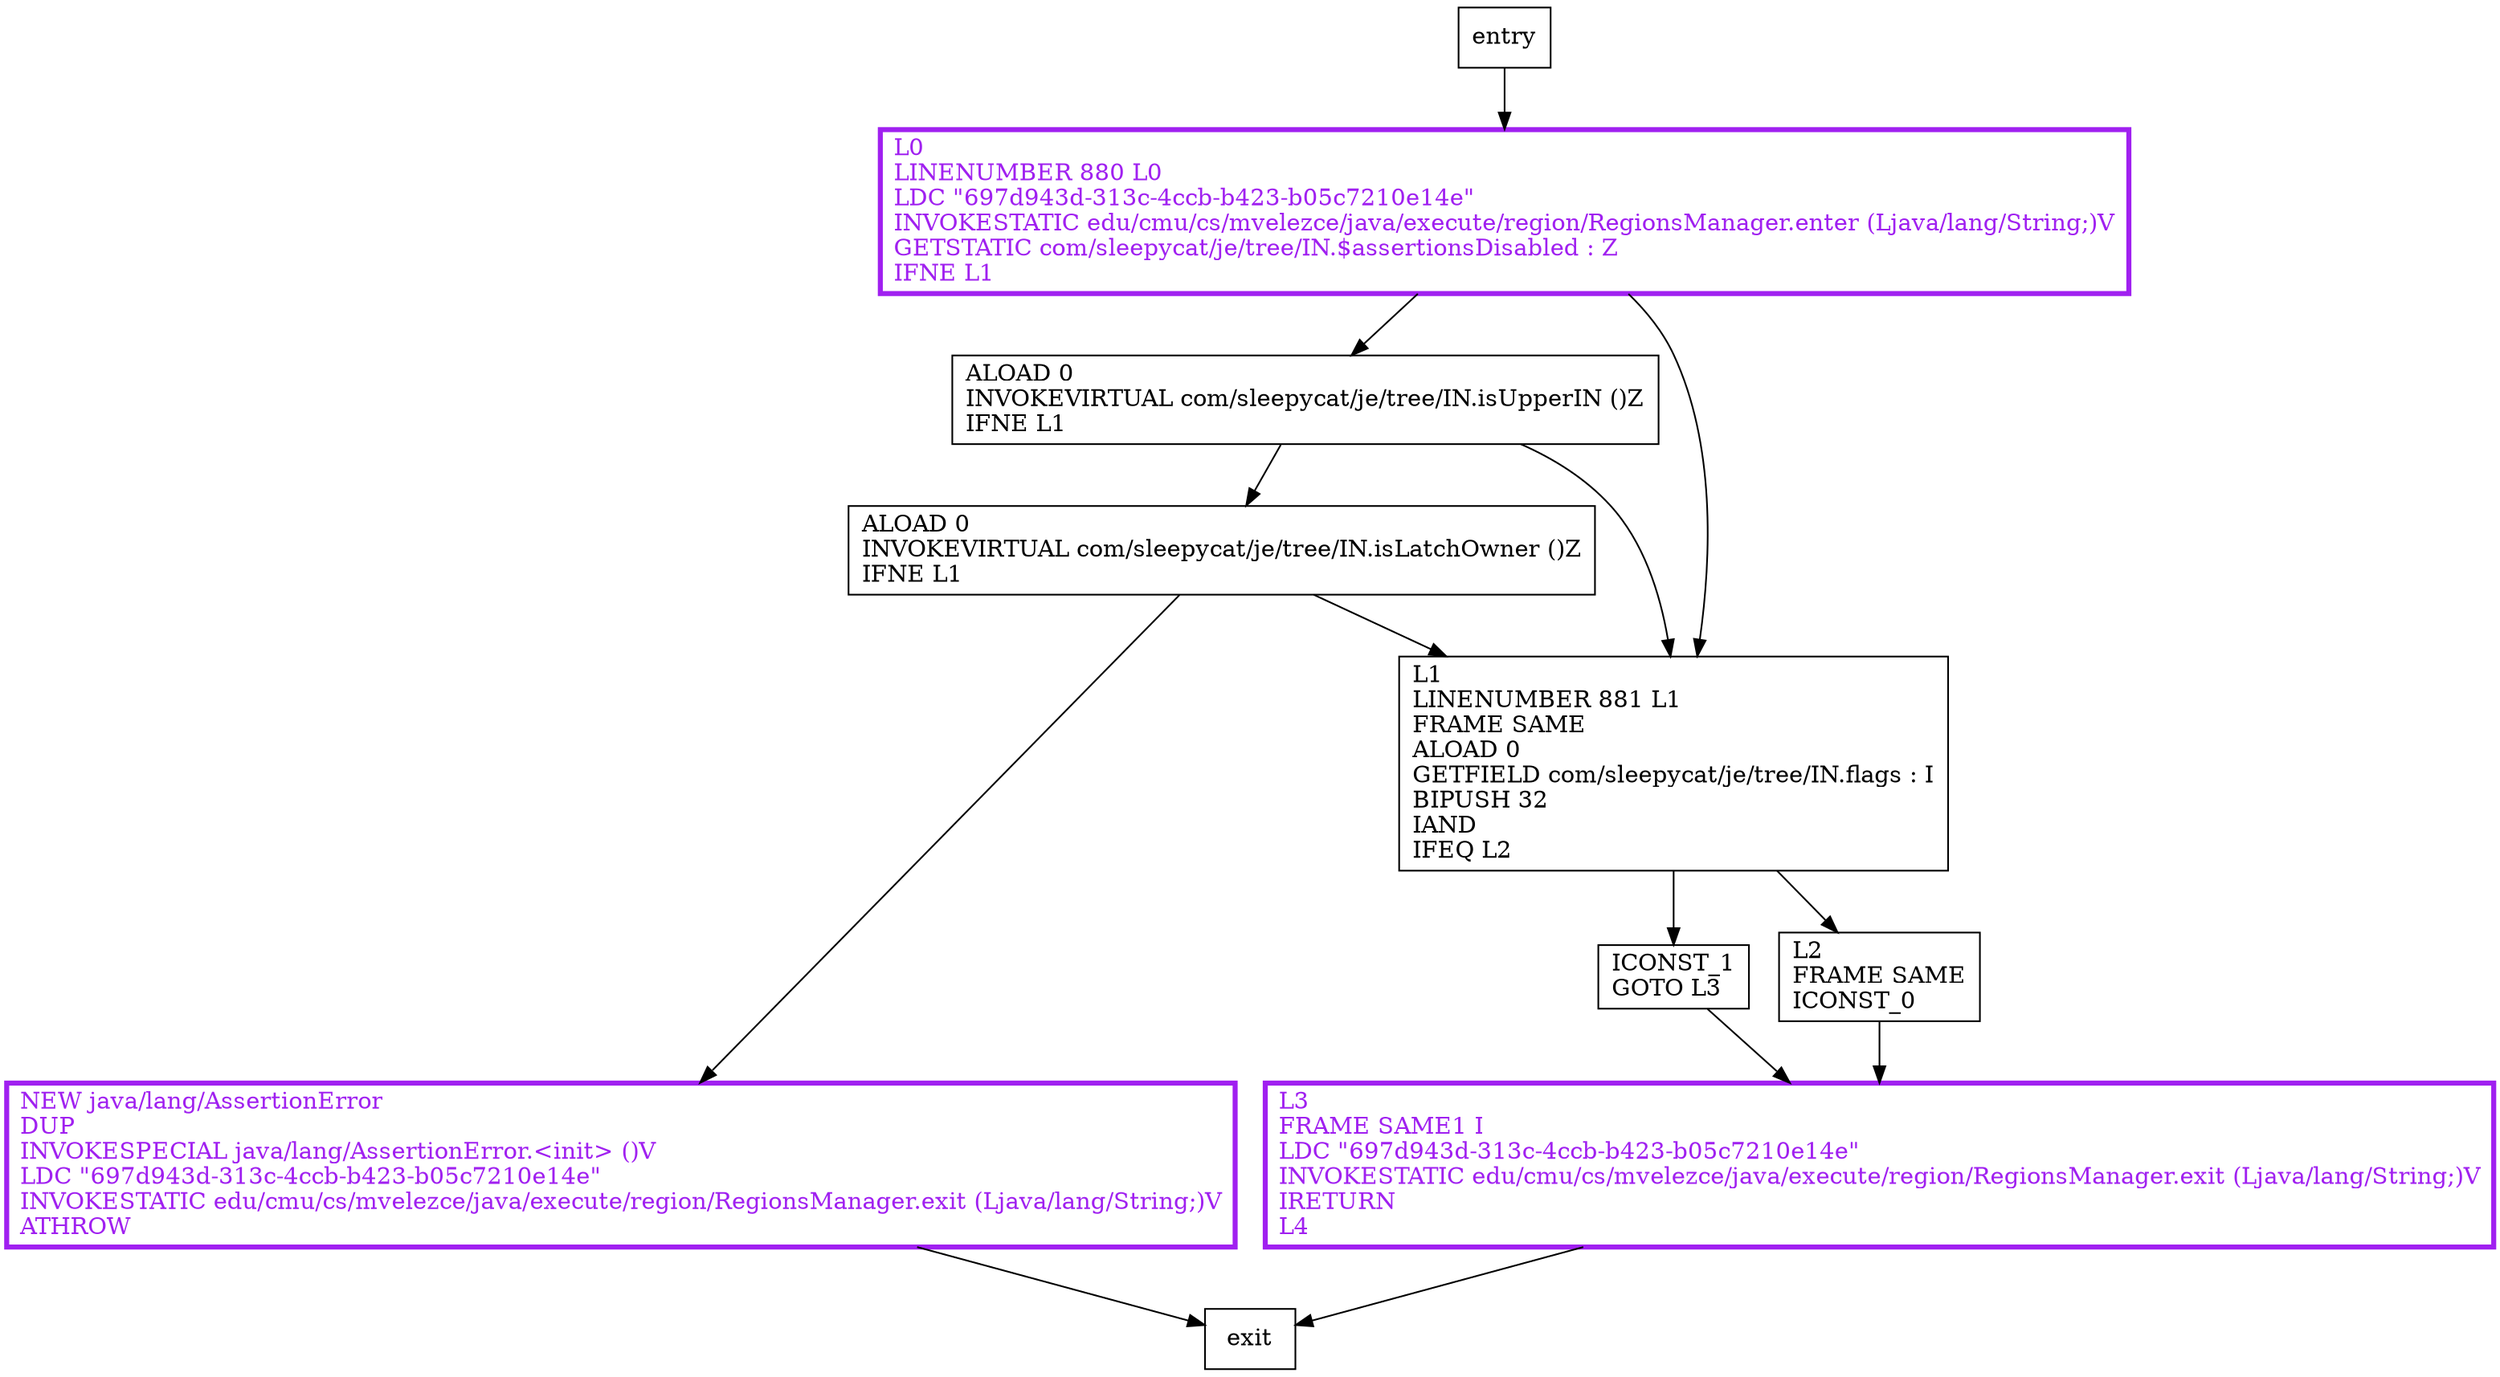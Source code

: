digraph isBINDelta {
node [shape=record];
292234537 [label="L3\lFRAME SAME1 I\lLDC \"697d943d-313c-4ccb-b423-b05c7210e14e\"\lINVOKESTATIC edu/cmu/cs/mvelezce/java/execute/region/RegionsManager.exit (Ljava/lang/String;)V\lIRETURN\lL4\l"];
1784319323 [label="ALOAD 0\lINVOKEVIRTUAL com/sleepycat/je/tree/IN.isUpperIN ()Z\lIFNE L1\l"];
405290727 [label="NEW java/lang/AssertionError\lDUP\lINVOKESPECIAL java/lang/AssertionError.\<init\> ()V\lLDC \"697d943d-313c-4ccb-b423-b05c7210e14e\"\lINVOKESTATIC edu/cmu/cs/mvelezce/java/execute/region/RegionsManager.exit (Ljava/lang/String;)V\lATHROW\l"];
2104050005 [label="L0\lLINENUMBER 880 L0\lLDC \"697d943d-313c-4ccb-b423-b05c7210e14e\"\lINVOKESTATIC edu/cmu/cs/mvelezce/java/execute/region/RegionsManager.enter (Ljava/lang/String;)V\lGETSTATIC com/sleepycat/je/tree/IN.$assertionsDisabled : Z\lIFNE L1\l"];
1418011095 [label="L1\lLINENUMBER 881 L1\lFRAME SAME\lALOAD 0\lGETFIELD com/sleepycat/je/tree/IN.flags : I\lBIPUSH 32\lIAND\lIFEQ L2\l"];
805085604 [label="ALOAD 0\lINVOKEVIRTUAL com/sleepycat/je/tree/IN.isLatchOwner ()Z\lIFNE L1\l"];
648435948 [label="L2\lFRAME SAME\lICONST_0\l"];
1540382326 [label="ICONST_1\lGOTO L3\l"];
entry;
exit;
292234537 -> exit
entry -> 2104050005
1784319323 -> 805085604
1784319323 -> 1418011095
405290727 -> exit
2104050005 -> 1784319323
2104050005 -> 1418011095
1418011095 -> 648435948
1418011095 -> 1540382326
805085604 -> 405290727
805085604 -> 1418011095
648435948 -> 292234537
1540382326 -> 292234537
292234537[fontcolor="purple", penwidth=3, color="purple"];
405290727[fontcolor="purple", penwidth=3, color="purple"];
2104050005[fontcolor="purple", penwidth=3, color="purple"];
}
